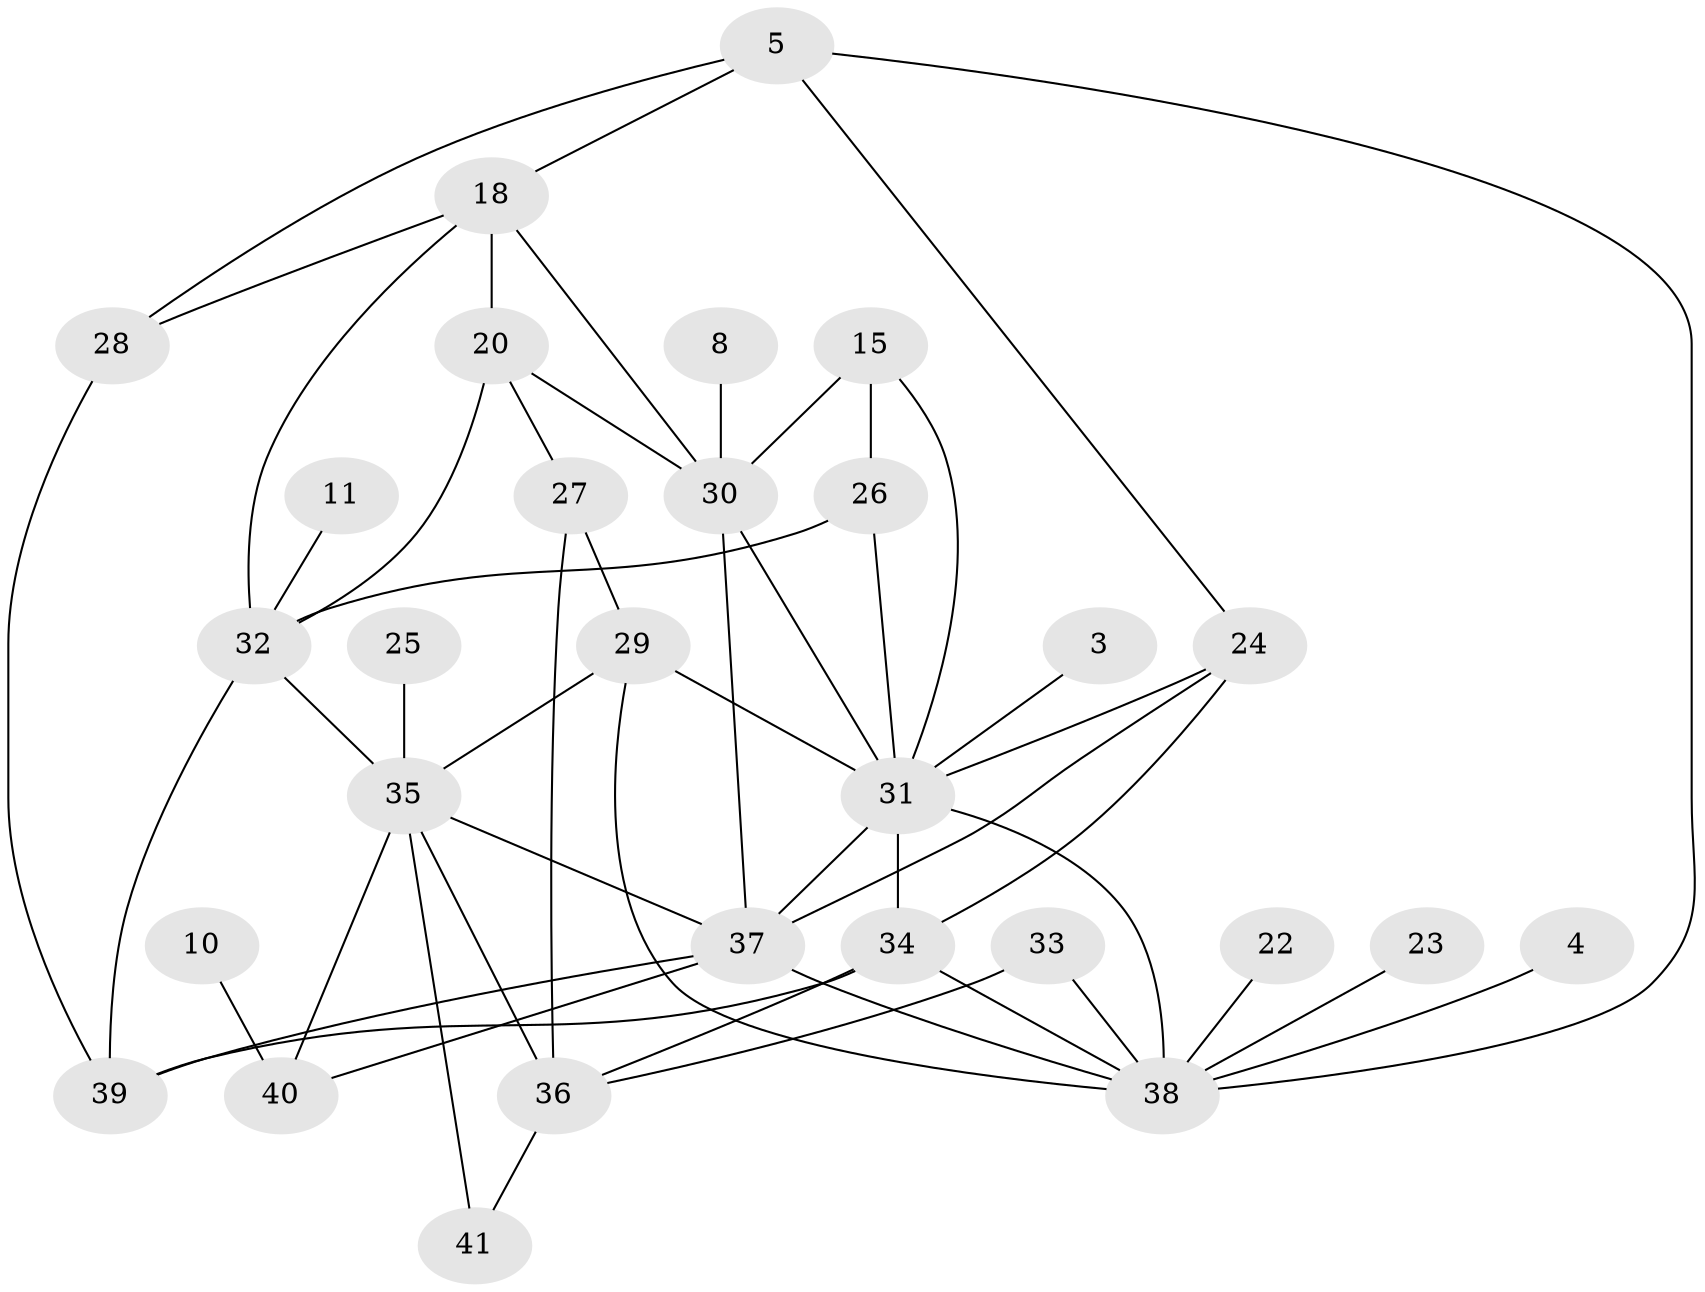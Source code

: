 // original degree distribution, {4: 0.20987654320987653, 0: 0.14814814814814814, 3: 0.1728395061728395, 1: 0.18518518518518517, 2: 0.19753086419753085, 6: 0.024691358024691357, 5: 0.04938271604938271, 7: 0.012345679012345678}
// Generated by graph-tools (version 1.1) at 2025/49/03/09/25 03:49:03]
// undirected, 29 vertices, 53 edges
graph export_dot {
graph [start="1"]
  node [color=gray90,style=filled];
  3;
  4;
  5;
  8;
  10;
  11;
  15;
  18;
  20;
  22;
  23;
  24;
  25;
  26;
  27;
  28;
  29;
  30;
  31;
  32;
  33;
  34;
  35;
  36;
  37;
  38;
  39;
  40;
  41;
  3 -- 31 [weight=1.0];
  4 -- 38 [weight=1.0];
  5 -- 18 [weight=1.0];
  5 -- 24 [weight=1.0];
  5 -- 28 [weight=1.0];
  5 -- 38 [weight=1.0];
  8 -- 30 [weight=1.0];
  10 -- 40 [weight=1.0];
  11 -- 32 [weight=1.0];
  15 -- 26 [weight=1.0];
  15 -- 30 [weight=1.0];
  15 -- 31 [weight=1.0];
  18 -- 20 [weight=1.0];
  18 -- 28 [weight=1.0];
  18 -- 30 [weight=1.0];
  18 -- 32 [weight=1.0];
  20 -- 27 [weight=1.0];
  20 -- 30 [weight=1.0];
  20 -- 32 [weight=1.0];
  22 -- 38 [weight=1.0];
  23 -- 38 [weight=1.0];
  24 -- 31 [weight=1.0];
  24 -- 34 [weight=1.0];
  24 -- 37 [weight=1.0];
  25 -- 35 [weight=1.0];
  26 -- 31 [weight=1.0];
  26 -- 32 [weight=2.0];
  27 -- 29 [weight=1.0];
  27 -- 36 [weight=1.0];
  28 -- 39 [weight=1.0];
  29 -- 31 [weight=1.0];
  29 -- 35 [weight=1.0];
  29 -- 38 [weight=1.0];
  30 -- 31 [weight=1.0];
  30 -- 37 [weight=1.0];
  31 -- 34 [weight=1.0];
  31 -- 37 [weight=3.0];
  31 -- 38 [weight=1.0];
  32 -- 35 [weight=1.0];
  32 -- 39 [weight=1.0];
  33 -- 36 [weight=1.0];
  33 -- 38 [weight=1.0];
  34 -- 36 [weight=1.0];
  34 -- 38 [weight=1.0];
  34 -- 39 [weight=1.0];
  35 -- 36 [weight=1.0];
  35 -- 37 [weight=1.0];
  35 -- 40 [weight=1.0];
  35 -- 41 [weight=1.0];
  36 -- 41 [weight=1.0];
  37 -- 38 [weight=1.0];
  37 -- 39 [weight=1.0];
  37 -- 40 [weight=1.0];
}
